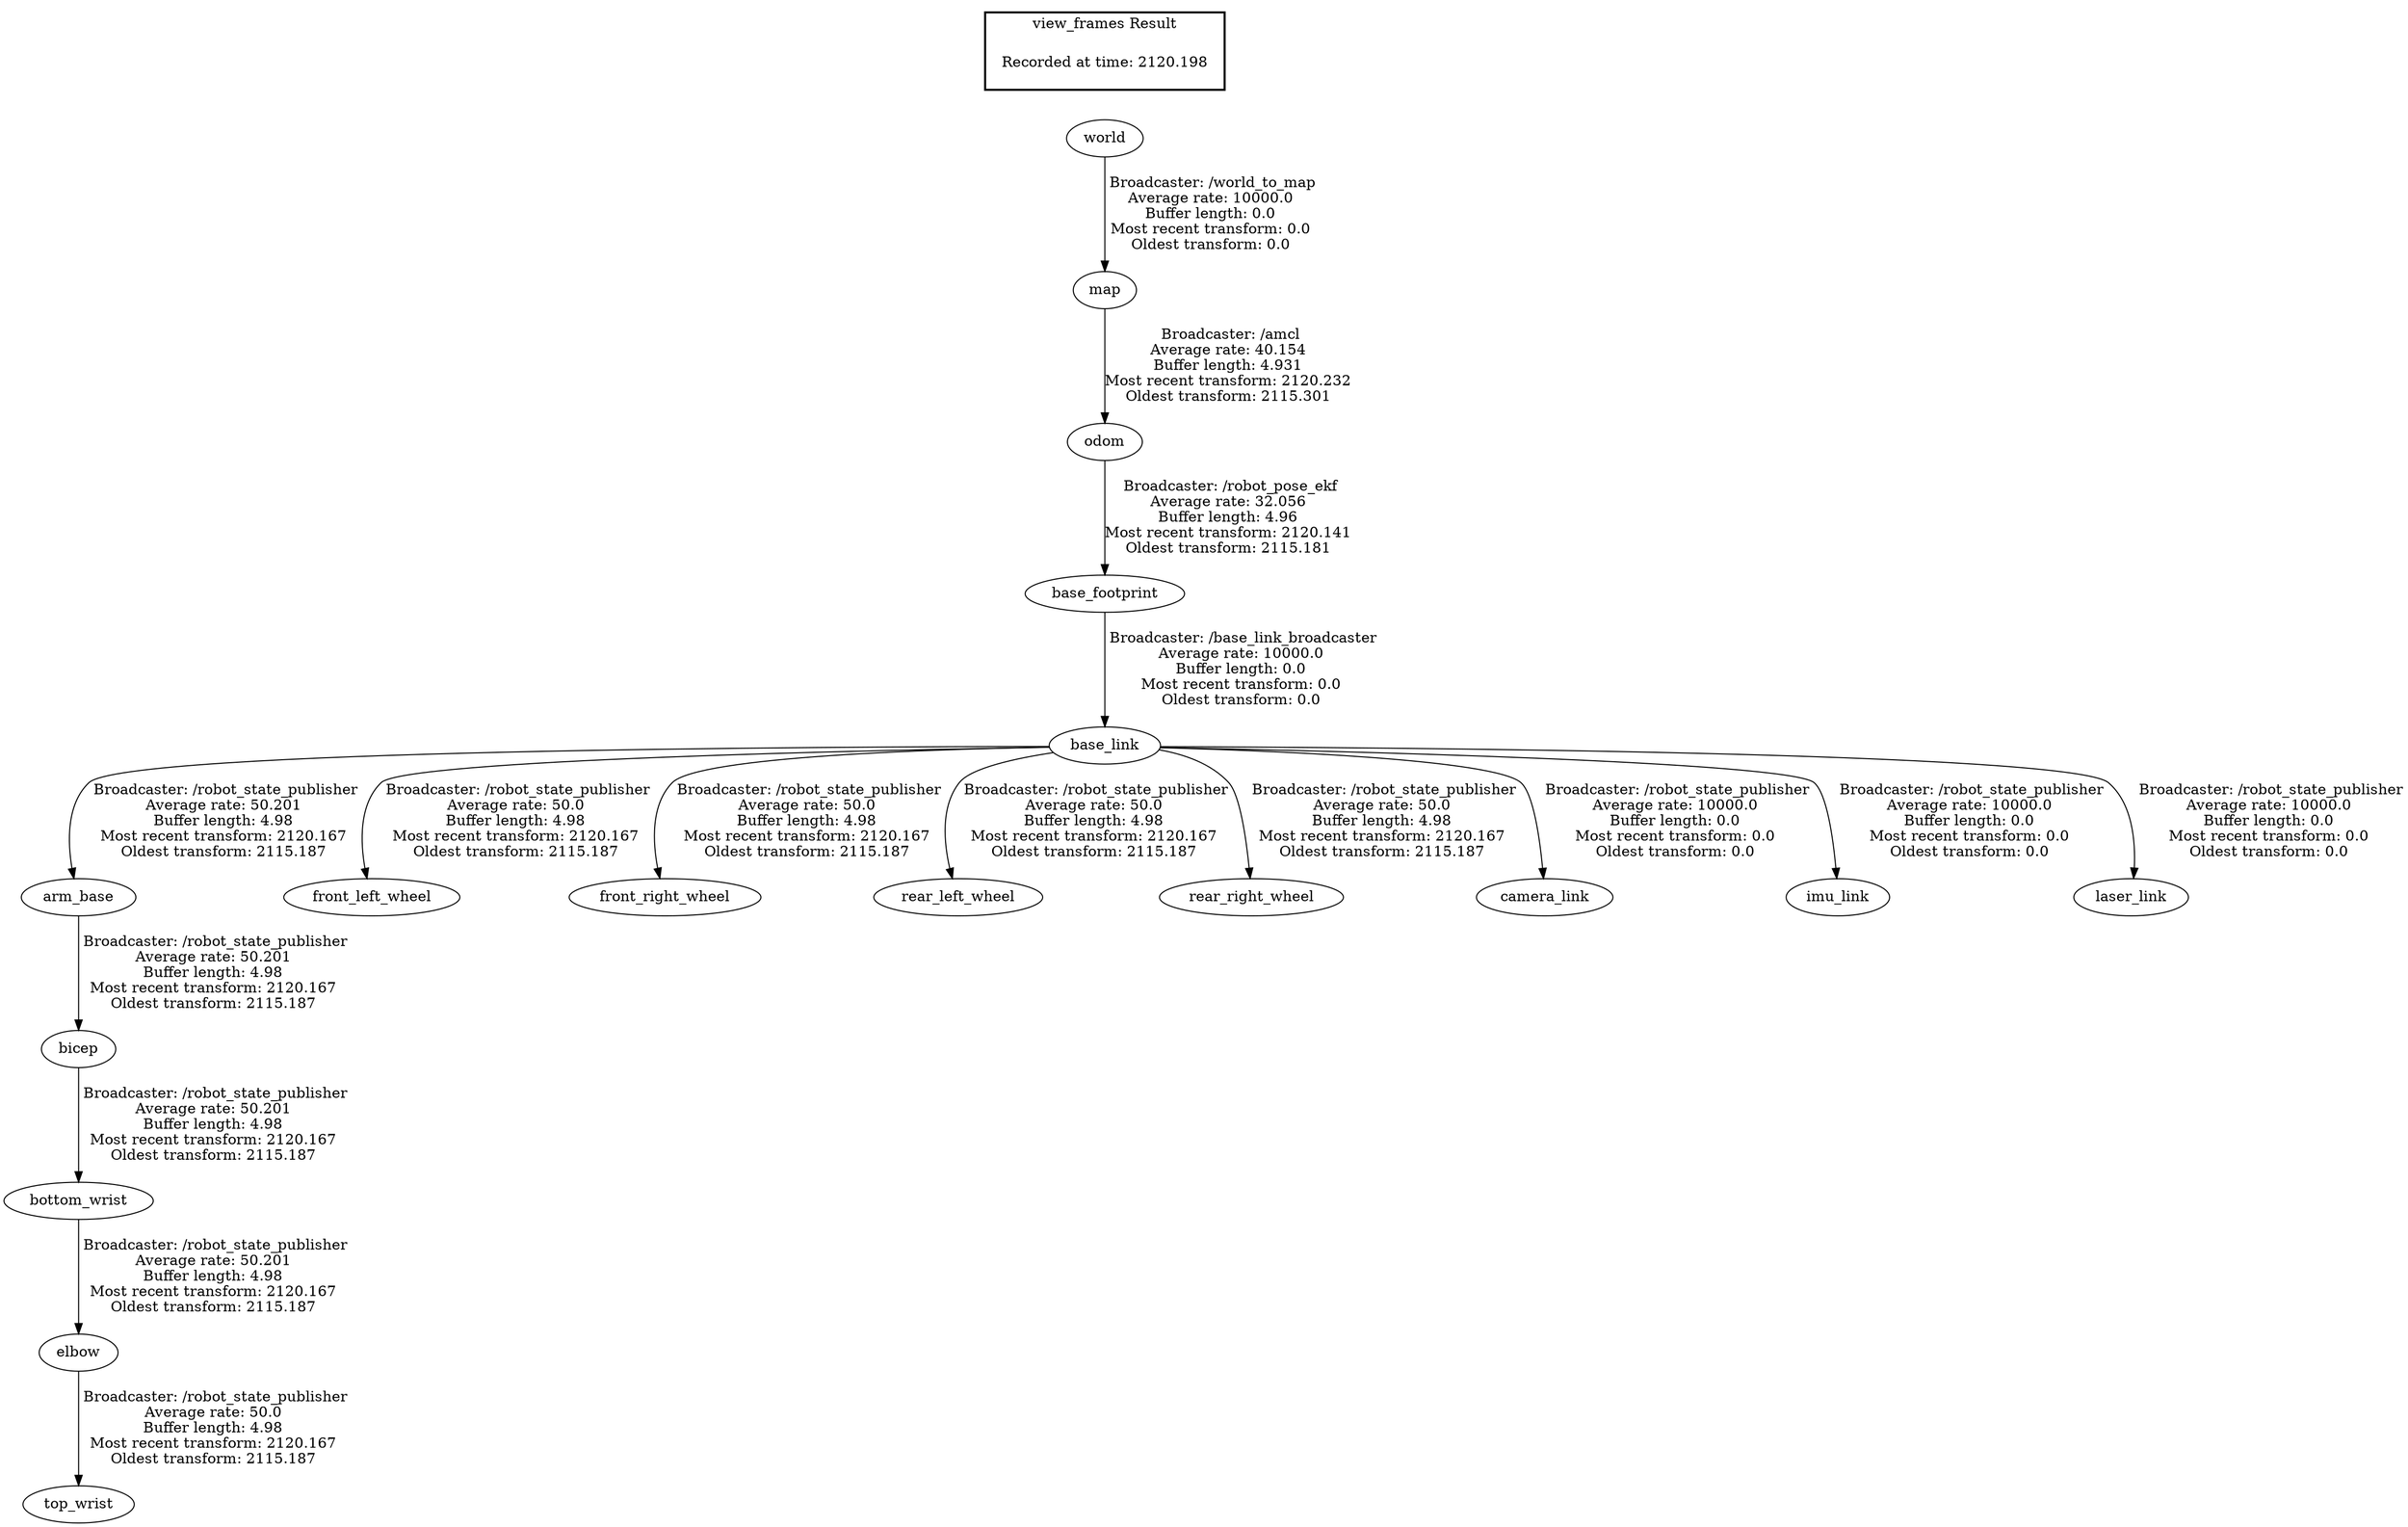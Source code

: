 digraph G {
"odom" -> "base_footprint"[label=" Broadcaster: /robot_pose_ekf\nAverage rate: 32.056\nBuffer length: 4.96\nMost recent transform: 2120.141\nOldest transform: 2115.181\n"];
"map" -> "odom"[label=" Broadcaster: /amcl\nAverage rate: 40.154\nBuffer length: 4.931\nMost recent transform: 2120.232\nOldest transform: 2115.301\n"];
"base_link" -> "arm_base"[label=" Broadcaster: /robot_state_publisher\nAverage rate: 50.201\nBuffer length: 4.98\nMost recent transform: 2120.167\nOldest transform: 2115.187\n"];
"base_footprint" -> "base_link"[label=" Broadcaster: /base_link_broadcaster\nAverage rate: 10000.0\nBuffer length: 0.0\nMost recent transform: 0.0\nOldest transform: 0.0\n"];
"bicep" -> "bottom_wrist"[label=" Broadcaster: /robot_state_publisher\nAverage rate: 50.201\nBuffer length: 4.98\nMost recent transform: 2120.167\nOldest transform: 2115.187\n"];
"arm_base" -> "bicep"[label=" Broadcaster: /robot_state_publisher\nAverage rate: 50.201\nBuffer length: 4.98\nMost recent transform: 2120.167\nOldest transform: 2115.187\n"];
"bottom_wrist" -> "elbow"[label=" Broadcaster: /robot_state_publisher\nAverage rate: 50.201\nBuffer length: 4.98\nMost recent transform: 2120.167\nOldest transform: 2115.187\n"];
"base_link" -> "front_left_wheel"[label=" Broadcaster: /robot_state_publisher\nAverage rate: 50.0\nBuffer length: 4.98\nMost recent transform: 2120.167\nOldest transform: 2115.187\n"];
"base_link" -> "front_right_wheel"[label=" Broadcaster: /robot_state_publisher\nAverage rate: 50.0\nBuffer length: 4.98\nMost recent transform: 2120.167\nOldest transform: 2115.187\n"];
"base_link" -> "rear_left_wheel"[label=" Broadcaster: /robot_state_publisher\nAverage rate: 50.0\nBuffer length: 4.98\nMost recent transform: 2120.167\nOldest transform: 2115.187\n"];
"base_link" -> "rear_right_wheel"[label=" Broadcaster: /robot_state_publisher\nAverage rate: 50.0\nBuffer length: 4.98\nMost recent transform: 2120.167\nOldest transform: 2115.187\n"];
"elbow" -> "top_wrist"[label=" Broadcaster: /robot_state_publisher\nAverage rate: 50.0\nBuffer length: 4.98\nMost recent transform: 2120.167\nOldest transform: 2115.187\n"];
"world" -> "map"[label=" Broadcaster: /world_to_map\nAverage rate: 10000.0\nBuffer length: 0.0\nMost recent transform: 0.0\nOldest transform: 0.0\n"];
"base_link" -> "camera_link"[label=" Broadcaster: /robot_state_publisher\nAverage rate: 10000.0\nBuffer length: 0.0\nMost recent transform: 0.0\nOldest transform: 0.0\n"];
"base_link" -> "imu_link"[label=" Broadcaster: /robot_state_publisher\nAverage rate: 10000.0\nBuffer length: 0.0\nMost recent transform: 0.0\nOldest transform: 0.0\n"];
"base_link" -> "laser_link"[label=" Broadcaster: /robot_state_publisher\nAverage rate: 10000.0\nBuffer length: 0.0\nMost recent transform: 0.0\nOldest transform: 0.0\n"];
edge [style=invis];
 subgraph cluster_legend { style=bold; color=black; label ="view_frames Result";
"Recorded at time: 2120.198"[ shape=plaintext ] ;
}->"world";
}